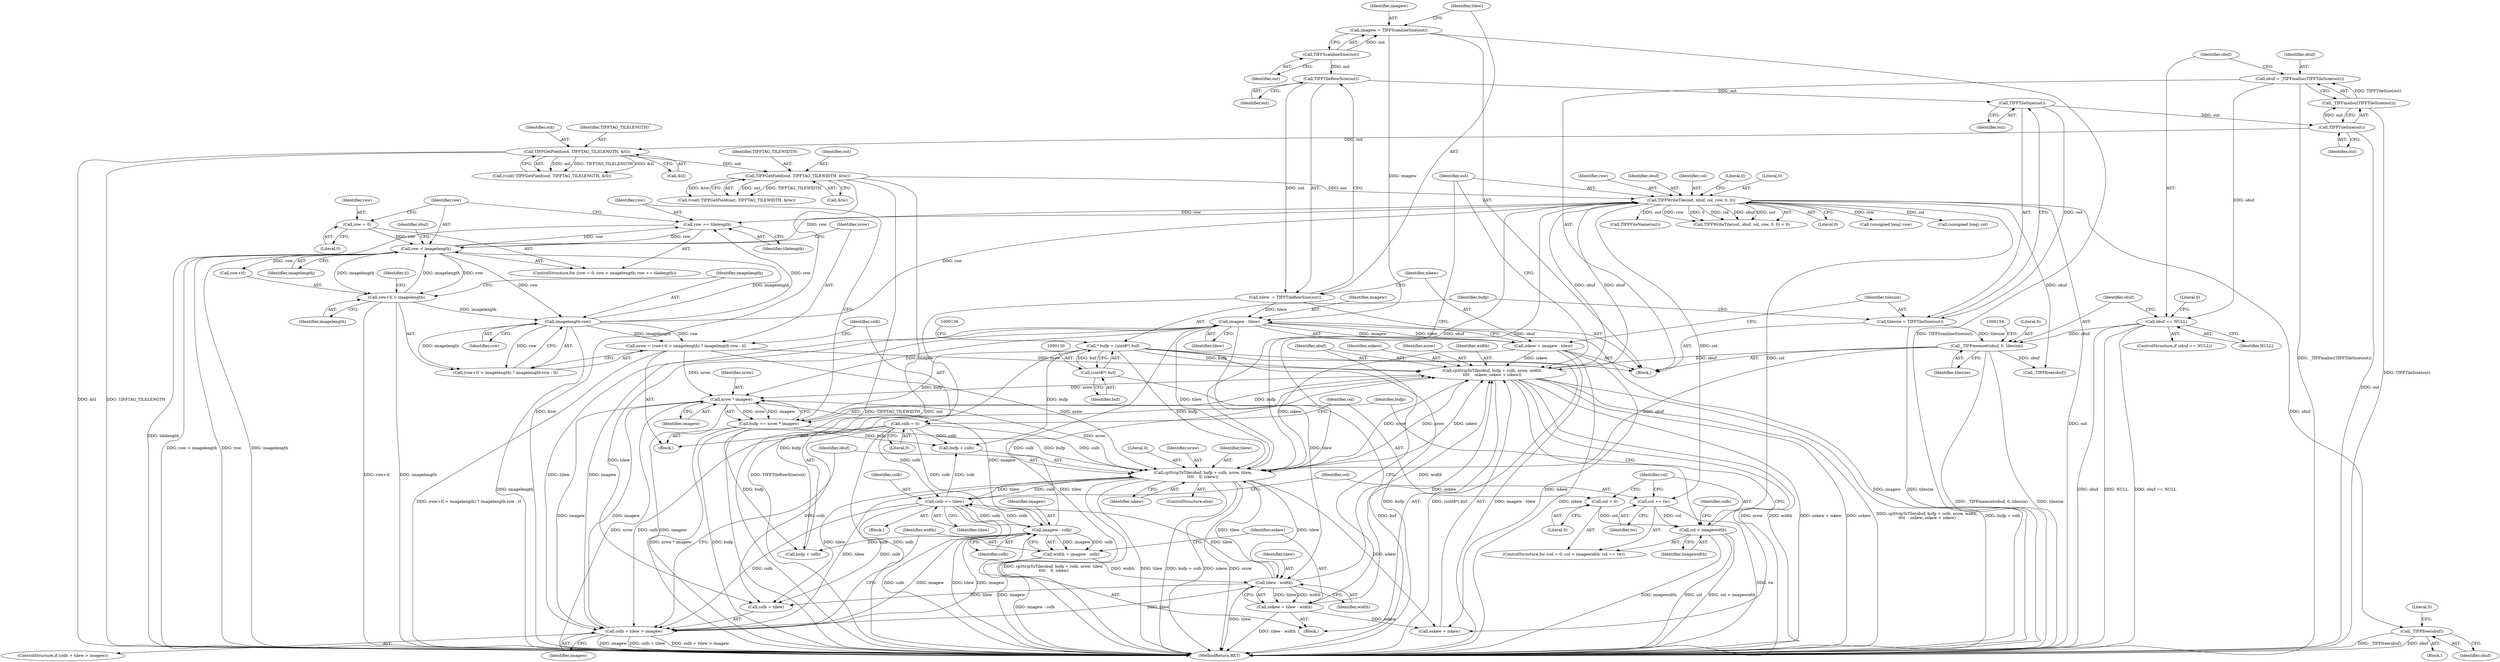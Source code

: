 digraph "1_libtiff_5ad9d8016fbb60109302d558f7edb2cb2a3bb8e3_0@API" {
"1000268" [label="(Call,_TIFFfree(obuf))"];
"1000249" [label="(Call,TIFFWriteTile(out, obuf, col, row, 0, 0))"];
"1000162" [label="(Call,TIFFGetField(out, TIFFTAG_TILEWIDTH, &tw))"];
"1000155" [label="(Call,TIFFGetField(out, TIFFTAG_TILELENGTH, &tl))"];
"1000141" [label="(Call,TIFFTileSize(out))"];
"1000123" [label="(Call,TIFFTileSize(out))"];
"1000112" [label="(Call,TIFFTileRowSize(out))"];
"1000107" [label="(Call,TIFFScanlineSize(out))"];
"1000226" [label="(Call,cpStripToTile(obuf, bufp + colb, nrow, width,\n\t\t\t\t    oskew, oskew + iskew))"];
"1000149" [label="(Call,_TIFFmemset(obuf, 0, tilesize))"];
"1000144" [label="(Call,obuf == NULL)"];
"1000138" [label="(Call,obuf = _TIFFmalloc(TIFFTileSize(out)))"];
"1000140" [label="(Call,_TIFFmalloc(TIFFTileSize(out)))"];
"1000121" [label="(Call,tilesize = TIFFTileSize(out))"];
"1000275" [label="(Call,bufp += nrow * imagew)"];
"1000277" [label="(Call,nrow * imagew)"];
"1000179" [label="(Call,nrow = (row+tl > imagelength) ? imagelength-row : tl)"];
"1000187" [label="(Call,imagelength-row)"];
"1000182" [label="(Call,row+tl > imagelength)"];
"1000171" [label="(Call,row < imagelength)"];
"1000168" [label="(Call,row = 0)"];
"1000174" [label="(Call,row += tilelength)"];
"1000238" [label="(Call,cpStripToTile(obuf, bufp + colb, nrow, tilew,\n\t\t\t\t    0, iskew))"];
"1000127" [label="(Call,* bufp = (uint8*) buf)"];
"1000129" [label="(Call,(uint8*) buf)"];
"1000272" [label="(Call,colb += tilew)"];
"1000223" [label="(Call,tilew - width)"];
"1000117" [label="(Call,imagew - tilew)"];
"1000105" [label="(Call,imagew = TIFFScanlineSize(out))"];
"1000110" [label="(Call,tilew  = TIFFTileRowSize(out))"];
"1000215" [label="(Call,width = imagew - colb)"];
"1000217" [label="(Call,imagew - colb)"];
"1000208" [label="(Call,colb + tilew > imagew)"];
"1000192" [label="(Call,colb = 0)"];
"1000115" [label="(Call,iskew = imagew - tilew)"];
"1000221" [label="(Call,oskew = tilew - width)"];
"1000200" [label="(Call,col < imagewidth)"];
"1000203" [label="(Call,col += tw)"];
"1000197" [label="(Call,col = 0)"];
"1000232" [label="(Identifier,width)"];
"1000217" [label="(Call,imagew - colb)"];
"1000139" [label="(Identifier,obuf)"];
"1000177" [label="(Block,)"];
"1000115" [label="(Call,iskew = imagew - tilew)"];
"1000181" [label="(Call,(row+tl > imagelength) ? imagelength-row : tl)"];
"1000127" [label="(Call,* bufp = (uint8*) buf)"];
"1000272" [label="(Call,colb += tilew)"];
"1000113" [label="(Identifier,out)"];
"1000201" [label="(Identifier,col)"];
"1000268" [label="(Call,_TIFFfree(obuf))"];
"1000149" [label="(Call,_TIFFmemset(obuf, 0, tilesize))"];
"1000206" [label="(Block,)"];
"1000234" [label="(Call,oskew + iskew)"];
"1000209" [label="(Call,colb + tilew)"];
"1000182" [label="(Call,row+tl > imagelength)"];
"1000262" [label="(Call,(unsigned long) col)"];
"1000157" [label="(Identifier,TIFFTAG_TILELENGTH)"];
"1000259" [label="(Call,TIFFFileName(out))"];
"1000131" [label="(Identifier,buf)"];
"1000253" [label="(Identifier,row)"];
"1000248" [label="(Call,TIFFWriteTile(out, obuf, col, row, 0, 0) < 0)"];
"1000221" [label="(Call,oskew = tilew - width)"];
"1000277" [label="(Call,nrow * imagew)"];
"1000219" [label="(Identifier,colb)"];
"1000158" [label="(Call,&tl)"];
"1000199" [label="(Literal,0)"];
"1000239" [label="(Identifier,obuf)"];
"1000183" [label="(Call,row+tl)"];
"1000204" [label="(Identifier,col)"];
"1000238" [label="(Call,cpStripToTile(obuf, bufp + colb, nrow, tilew,\n\t\t\t\t    0, iskew))"];
"1000144" [label="(Call,obuf == NULL)"];
"1000146" [label="(Identifier,NULL)"];
"1000226" [label="(Call,cpStripToTile(obuf, bufp + colb, nrow, width,\n\t\t\t\t    oskew, oskew + iskew))"];
"1000110" [label="(Call,tilew  = TIFFTileRowSize(out))"];
"1000245" [label="(Literal,0)"];
"1000243" [label="(Identifier,nrow)"];
"1000203" [label="(Call,col += tw)"];
"1000233" [label="(Identifier,oskew)"];
"1000196" [label="(ControlStructure,for (col = 0; col < imagewidth; col += tw))"];
"1000255" [label="(Literal,0)"];
"1000187" [label="(Call,imagelength-row)"];
"1000119" [label="(Identifier,tilew)"];
"1000269" [label="(Identifier,obuf)"];
"1000265" [label="(Call,(unsigned long) row)"];
"1000228" [label="(Call,bufp + colb)"];
"1000225" [label="(Identifier,width)"];
"1000190" [label="(Identifier,tl)"];
"1000251" [label="(Identifier,obuf)"];
"1000160" [label="(Call,(void) TIFFGetField(out, TIFFTAG_TILEWIDTH, &tw))"];
"1000129" [label="(Call,(uint8*) buf)"];
"1000174" [label="(Call,row += tilelength)"];
"1000153" [label="(Call,(void) TIFFGetField(out, TIFFTAG_TILELENGTH, &tl))"];
"1000167" [label="(ControlStructure,for (row = 0; row < imagelength; row += tilelength))"];
"1000223" [label="(Call,tilew - width)"];
"1000240" [label="(Call,bufp + colb)"];
"1000170" [label="(Literal,0)"];
"1000168" [label="(Call,row = 0)"];
"1000215" [label="(Call,width = imagew - colb)"];
"1000107" [label="(Call,TIFFScanlineSize(out))"];
"1000188" [label="(Identifier,imagelength)"];
"1000180" [label="(Identifier,nrow)"];
"1000106" [label="(Identifier,imagew)"];
"1000208" [label="(Call,colb + tilew > imagew)"];
"1000275" [label="(Call,bufp += nrow * imagew)"];
"1000252" [label="(Identifier,col)"];
"1000218" [label="(Identifier,imagew)"];
"1000112" [label="(Call,TIFFTileRowSize(out))"];
"1000193" [label="(Identifier,colb)"];
"1000279" [label="(Identifier,imagew)"];
"1000155" [label="(Call,TIFFGetField(out, TIFFTAG_TILELENGTH, &tl))"];
"1000213" [label="(Block,)"];
"1000118" [label="(Identifier,imagew)"];
"1000111" [label="(Identifier,tilew)"];
"1000145" [label="(Identifier,obuf)"];
"1000123" [label="(Call,TIFFTileSize(out))"];
"1000281" [label="(Identifier,obuf)"];
"1000200" [label="(Call,col < imagewidth)"];
"1000162" [label="(Call,TIFFGetField(out, TIFFTAG_TILEWIDTH, &tw))"];
"1000210" [label="(Identifier,colb)"];
"1000276" [label="(Identifier,bufp)"];
"1000117" [label="(Call,imagew - tilew)"];
"1000212" [label="(Identifier,imagew)"];
"1000152" [label="(Identifier,tilesize)"];
"1000273" [label="(Identifier,colb)"];
"1000164" [label="(Identifier,TIFFTAG_TILEWIDTH)"];
"1000205" [label="(Identifier,tw)"];
"1000140" [label="(Call,_TIFFmalloc(TIFFTileSize(out)))"];
"1000192" [label="(Call,colb = 0)"];
"1000124" [label="(Identifier,out)"];
"1000271" [label="(Literal,0)"];
"1000179" [label="(Call,nrow = (row+tl > imagelength) ? imagelength-row : tl)"];
"1000169" [label="(Identifier,row)"];
"1000222" [label="(Identifier,oskew)"];
"1000194" [label="(Literal,0)"];
"1000216" [label="(Identifier,width)"];
"1000207" [label="(ControlStructure,if (colb + tilew > imagew))"];
"1000128" [label="(Identifier,bufp)"];
"1000103" [label="(Block,)"];
"1000278" [label="(Identifier,nrow)"];
"1000175" [label="(Identifier,row)"];
"1000250" [label="(Identifier,out)"];
"1000280" [label="(Call,_TIFFfree(obuf))"];
"1000227" [label="(Identifier,obuf)"];
"1000224" [label="(Identifier,tilew)"];
"1000186" [label="(Identifier,imagelength)"];
"1000138" [label="(Call,obuf = _TIFFmalloc(TIFFTileSize(out)))"];
"1000116" [label="(Identifier,iskew)"];
"1000256" [label="(Literal,0)"];
"1000171" [label="(Call,row < imagelength)"];
"1000156" [label="(Identifier,out)"];
"1000237" [label="(ControlStructure,else)"];
"1000121" [label="(Call,tilesize = TIFFTileSize(out))"];
"1000202" [label="(Identifier,imagewidth)"];
"1000173" [label="(Identifier,imagelength)"];
"1000172" [label="(Identifier,row)"];
"1000246" [label="(Identifier,iskew)"];
"1000198" [label="(Identifier,col)"];
"1000122" [label="(Identifier,tilesize)"];
"1000141" [label="(Call,TIFFTileSize(out))"];
"1000163" [label="(Identifier,out)"];
"1000244" [label="(Identifier,tilew)"];
"1000257" [label="(Block,)"];
"1000148" [label="(Literal,0)"];
"1000176" [label="(Identifier,tilelength)"];
"1000197" [label="(Call,col = 0)"];
"1000105" [label="(Call,imagew = TIFFScanlineSize(out))"];
"1000284" [label="(MethodReturn,RET)"];
"1000231" [label="(Identifier,nrow)"];
"1000189" [label="(Identifier,row)"];
"1000151" [label="(Literal,0)"];
"1000142" [label="(Identifier,out)"];
"1000249" [label="(Call,TIFFWriteTile(out, obuf, col, row, 0, 0))"];
"1000143" [label="(ControlStructure,if (obuf == NULL))"];
"1000165" [label="(Call,&tw)"];
"1000108" [label="(Identifier,out)"];
"1000150" [label="(Identifier,obuf)"];
"1000254" [label="(Literal,0)"];
"1000274" [label="(Identifier,tilew)"];
"1000268" -> "1000257"  [label="AST: "];
"1000268" -> "1000269"  [label="CFG: "];
"1000269" -> "1000268"  [label="AST: "];
"1000271" -> "1000268"  [label="CFG: "];
"1000268" -> "1000284"  [label="DDG: obuf"];
"1000268" -> "1000284"  [label="DDG: _TIFFfree(obuf)"];
"1000249" -> "1000268"  [label="DDG: obuf"];
"1000249" -> "1000248"  [label="AST: "];
"1000249" -> "1000255"  [label="CFG: "];
"1000250" -> "1000249"  [label="AST: "];
"1000251" -> "1000249"  [label="AST: "];
"1000252" -> "1000249"  [label="AST: "];
"1000253" -> "1000249"  [label="AST: "];
"1000254" -> "1000249"  [label="AST: "];
"1000255" -> "1000249"  [label="AST: "];
"1000256" -> "1000249"  [label="CFG: "];
"1000249" -> "1000284"  [label="DDG: out"];
"1000249" -> "1000174"  [label="DDG: row"];
"1000249" -> "1000203"  [label="DDG: col"];
"1000249" -> "1000226"  [label="DDG: obuf"];
"1000249" -> "1000238"  [label="DDG: obuf"];
"1000249" -> "1000248"  [label="DDG: row"];
"1000249" -> "1000248"  [label="DDG: 0"];
"1000249" -> "1000248"  [label="DDG: col"];
"1000249" -> "1000248"  [label="DDG: obuf"];
"1000249" -> "1000248"  [label="DDG: out"];
"1000162" -> "1000249"  [label="DDG: out"];
"1000226" -> "1000249"  [label="DDG: obuf"];
"1000238" -> "1000249"  [label="DDG: obuf"];
"1000200" -> "1000249"  [label="DDG: col"];
"1000187" -> "1000249"  [label="DDG: row"];
"1000171" -> "1000249"  [label="DDG: row"];
"1000249" -> "1000259"  [label="DDG: out"];
"1000249" -> "1000262"  [label="DDG: col"];
"1000249" -> "1000265"  [label="DDG: row"];
"1000249" -> "1000280"  [label="DDG: obuf"];
"1000162" -> "1000160"  [label="AST: "];
"1000162" -> "1000165"  [label="CFG: "];
"1000163" -> "1000162"  [label="AST: "];
"1000164" -> "1000162"  [label="AST: "];
"1000165" -> "1000162"  [label="AST: "];
"1000160" -> "1000162"  [label="CFG: "];
"1000162" -> "1000284"  [label="DDG: TIFFTAG_TILEWIDTH"];
"1000162" -> "1000284"  [label="DDG: out"];
"1000162" -> "1000284"  [label="DDG: &tw"];
"1000162" -> "1000160"  [label="DDG: out"];
"1000162" -> "1000160"  [label="DDG: TIFFTAG_TILEWIDTH"];
"1000162" -> "1000160"  [label="DDG: &tw"];
"1000155" -> "1000162"  [label="DDG: out"];
"1000155" -> "1000153"  [label="AST: "];
"1000155" -> "1000158"  [label="CFG: "];
"1000156" -> "1000155"  [label="AST: "];
"1000157" -> "1000155"  [label="AST: "];
"1000158" -> "1000155"  [label="AST: "];
"1000153" -> "1000155"  [label="CFG: "];
"1000155" -> "1000284"  [label="DDG: TIFFTAG_TILELENGTH"];
"1000155" -> "1000284"  [label="DDG: &tl"];
"1000155" -> "1000153"  [label="DDG: out"];
"1000155" -> "1000153"  [label="DDG: TIFFTAG_TILELENGTH"];
"1000155" -> "1000153"  [label="DDG: &tl"];
"1000141" -> "1000155"  [label="DDG: out"];
"1000141" -> "1000140"  [label="AST: "];
"1000141" -> "1000142"  [label="CFG: "];
"1000142" -> "1000141"  [label="AST: "];
"1000140" -> "1000141"  [label="CFG: "];
"1000141" -> "1000284"  [label="DDG: out"];
"1000141" -> "1000140"  [label="DDG: out"];
"1000123" -> "1000141"  [label="DDG: out"];
"1000123" -> "1000121"  [label="AST: "];
"1000123" -> "1000124"  [label="CFG: "];
"1000124" -> "1000123"  [label="AST: "];
"1000121" -> "1000123"  [label="CFG: "];
"1000123" -> "1000121"  [label="DDG: out"];
"1000112" -> "1000123"  [label="DDG: out"];
"1000112" -> "1000110"  [label="AST: "];
"1000112" -> "1000113"  [label="CFG: "];
"1000113" -> "1000112"  [label="AST: "];
"1000110" -> "1000112"  [label="CFG: "];
"1000112" -> "1000110"  [label="DDG: out"];
"1000107" -> "1000112"  [label="DDG: out"];
"1000107" -> "1000105"  [label="AST: "];
"1000107" -> "1000108"  [label="CFG: "];
"1000108" -> "1000107"  [label="AST: "];
"1000105" -> "1000107"  [label="CFG: "];
"1000107" -> "1000105"  [label="DDG: out"];
"1000226" -> "1000213"  [label="AST: "];
"1000226" -> "1000234"  [label="CFG: "];
"1000227" -> "1000226"  [label="AST: "];
"1000228" -> "1000226"  [label="AST: "];
"1000231" -> "1000226"  [label="AST: "];
"1000232" -> "1000226"  [label="AST: "];
"1000233" -> "1000226"  [label="AST: "];
"1000234" -> "1000226"  [label="AST: "];
"1000250" -> "1000226"  [label="CFG: "];
"1000226" -> "1000284"  [label="DDG: oskew"];
"1000226" -> "1000284"  [label="DDG: cpStripToTile(obuf, bufp + colb, nrow, width,\n\t\t\t\t    oskew, oskew + iskew)"];
"1000226" -> "1000284"  [label="DDG: bufp + colb"];
"1000226" -> "1000284"  [label="DDG: nrow"];
"1000226" -> "1000284"  [label="DDG: width"];
"1000226" -> "1000284"  [label="DDG: oskew + iskew"];
"1000149" -> "1000226"  [label="DDG: obuf"];
"1000275" -> "1000226"  [label="DDG: bufp"];
"1000127" -> "1000226"  [label="DDG: bufp"];
"1000217" -> "1000226"  [label="DDG: colb"];
"1000179" -> "1000226"  [label="DDG: nrow"];
"1000238" -> "1000226"  [label="DDG: nrow"];
"1000238" -> "1000226"  [label="DDG: iskew"];
"1000223" -> "1000226"  [label="DDG: width"];
"1000221" -> "1000226"  [label="DDG: oskew"];
"1000115" -> "1000226"  [label="DDG: iskew"];
"1000226" -> "1000238"  [label="DDG: nrow"];
"1000226" -> "1000277"  [label="DDG: nrow"];
"1000149" -> "1000103"  [label="AST: "];
"1000149" -> "1000152"  [label="CFG: "];
"1000150" -> "1000149"  [label="AST: "];
"1000151" -> "1000149"  [label="AST: "];
"1000152" -> "1000149"  [label="AST: "];
"1000154" -> "1000149"  [label="CFG: "];
"1000149" -> "1000284"  [label="DDG: tilesize"];
"1000149" -> "1000284"  [label="DDG: _TIFFmemset(obuf, 0, tilesize)"];
"1000144" -> "1000149"  [label="DDG: obuf"];
"1000121" -> "1000149"  [label="DDG: tilesize"];
"1000149" -> "1000238"  [label="DDG: obuf"];
"1000149" -> "1000280"  [label="DDG: obuf"];
"1000144" -> "1000143"  [label="AST: "];
"1000144" -> "1000146"  [label="CFG: "];
"1000145" -> "1000144"  [label="AST: "];
"1000146" -> "1000144"  [label="AST: "];
"1000148" -> "1000144"  [label="CFG: "];
"1000150" -> "1000144"  [label="CFG: "];
"1000144" -> "1000284"  [label="DDG: obuf == NULL"];
"1000144" -> "1000284"  [label="DDG: obuf"];
"1000144" -> "1000284"  [label="DDG: NULL"];
"1000138" -> "1000144"  [label="DDG: obuf"];
"1000138" -> "1000103"  [label="AST: "];
"1000138" -> "1000140"  [label="CFG: "];
"1000139" -> "1000138"  [label="AST: "];
"1000140" -> "1000138"  [label="AST: "];
"1000145" -> "1000138"  [label="CFG: "];
"1000138" -> "1000284"  [label="DDG: _TIFFmalloc(TIFFTileSize(out))"];
"1000140" -> "1000138"  [label="DDG: TIFFTileSize(out)"];
"1000140" -> "1000284"  [label="DDG: TIFFTileSize(out)"];
"1000121" -> "1000103"  [label="AST: "];
"1000122" -> "1000121"  [label="AST: "];
"1000128" -> "1000121"  [label="CFG: "];
"1000121" -> "1000284"  [label="DDG: tilesize"];
"1000275" -> "1000177"  [label="AST: "];
"1000275" -> "1000277"  [label="CFG: "];
"1000276" -> "1000275"  [label="AST: "];
"1000277" -> "1000275"  [label="AST: "];
"1000175" -> "1000275"  [label="CFG: "];
"1000275" -> "1000284"  [label="DDG: bufp"];
"1000275" -> "1000284"  [label="DDG: nrow * imagew"];
"1000275" -> "1000228"  [label="DDG: bufp"];
"1000275" -> "1000238"  [label="DDG: bufp"];
"1000275" -> "1000240"  [label="DDG: bufp"];
"1000277" -> "1000275"  [label="DDG: nrow"];
"1000277" -> "1000275"  [label="DDG: imagew"];
"1000127" -> "1000275"  [label="DDG: bufp"];
"1000277" -> "1000279"  [label="CFG: "];
"1000278" -> "1000277"  [label="AST: "];
"1000279" -> "1000277"  [label="AST: "];
"1000277" -> "1000284"  [label="DDG: nrow"];
"1000277" -> "1000284"  [label="DDG: imagew"];
"1000277" -> "1000208"  [label="DDG: imagew"];
"1000179" -> "1000277"  [label="DDG: nrow"];
"1000238" -> "1000277"  [label="DDG: nrow"];
"1000217" -> "1000277"  [label="DDG: imagew"];
"1000117" -> "1000277"  [label="DDG: imagew"];
"1000208" -> "1000277"  [label="DDG: imagew"];
"1000179" -> "1000177"  [label="AST: "];
"1000179" -> "1000181"  [label="CFG: "];
"1000180" -> "1000179"  [label="AST: "];
"1000181" -> "1000179"  [label="AST: "];
"1000193" -> "1000179"  [label="CFG: "];
"1000179" -> "1000284"  [label="DDG: (row+tl > imagelength) ? imagelength-row : tl"];
"1000187" -> "1000179"  [label="DDG: imagelength"];
"1000187" -> "1000179"  [label="DDG: row"];
"1000179" -> "1000238"  [label="DDG: nrow"];
"1000187" -> "1000181"  [label="AST: "];
"1000187" -> "1000189"  [label="CFG: "];
"1000188" -> "1000187"  [label="AST: "];
"1000189" -> "1000187"  [label="AST: "];
"1000181" -> "1000187"  [label="CFG: "];
"1000187" -> "1000284"  [label="DDG: imagelength"];
"1000187" -> "1000171"  [label="DDG: imagelength"];
"1000187" -> "1000174"  [label="DDG: row"];
"1000187" -> "1000181"  [label="DDG: imagelength"];
"1000187" -> "1000181"  [label="DDG: row"];
"1000182" -> "1000187"  [label="DDG: imagelength"];
"1000171" -> "1000187"  [label="DDG: row"];
"1000182" -> "1000181"  [label="AST: "];
"1000182" -> "1000186"  [label="CFG: "];
"1000183" -> "1000182"  [label="AST: "];
"1000186" -> "1000182"  [label="AST: "];
"1000188" -> "1000182"  [label="CFG: "];
"1000190" -> "1000182"  [label="CFG: "];
"1000182" -> "1000284"  [label="DDG: imagelength"];
"1000182" -> "1000284"  [label="DDG: row+tl"];
"1000182" -> "1000171"  [label="DDG: imagelength"];
"1000171" -> "1000182"  [label="DDG: row"];
"1000171" -> "1000182"  [label="DDG: imagelength"];
"1000171" -> "1000167"  [label="AST: "];
"1000171" -> "1000173"  [label="CFG: "];
"1000172" -> "1000171"  [label="AST: "];
"1000173" -> "1000171"  [label="AST: "];
"1000180" -> "1000171"  [label="CFG: "];
"1000281" -> "1000171"  [label="CFG: "];
"1000171" -> "1000284"  [label="DDG: row"];
"1000171" -> "1000284"  [label="DDG: imagelength"];
"1000171" -> "1000284"  [label="DDG: row < imagelength"];
"1000168" -> "1000171"  [label="DDG: row"];
"1000174" -> "1000171"  [label="DDG: row"];
"1000171" -> "1000174"  [label="DDG: row"];
"1000171" -> "1000183"  [label="DDG: row"];
"1000168" -> "1000167"  [label="AST: "];
"1000168" -> "1000170"  [label="CFG: "];
"1000169" -> "1000168"  [label="AST: "];
"1000170" -> "1000168"  [label="AST: "];
"1000172" -> "1000168"  [label="CFG: "];
"1000174" -> "1000167"  [label="AST: "];
"1000174" -> "1000176"  [label="CFG: "];
"1000175" -> "1000174"  [label="AST: "];
"1000176" -> "1000174"  [label="AST: "];
"1000172" -> "1000174"  [label="CFG: "];
"1000174" -> "1000284"  [label="DDG: tilelength"];
"1000238" -> "1000237"  [label="AST: "];
"1000238" -> "1000246"  [label="CFG: "];
"1000239" -> "1000238"  [label="AST: "];
"1000240" -> "1000238"  [label="AST: "];
"1000243" -> "1000238"  [label="AST: "];
"1000244" -> "1000238"  [label="AST: "];
"1000245" -> "1000238"  [label="AST: "];
"1000246" -> "1000238"  [label="AST: "];
"1000250" -> "1000238"  [label="CFG: "];
"1000238" -> "1000284"  [label="DDG: bufp + colb"];
"1000238" -> "1000284"  [label="DDG: cpStripToTile(obuf, bufp + colb, nrow, tilew,\n\t\t\t\t    0, iskew)"];
"1000238" -> "1000284"  [label="DDG: tilew"];
"1000238" -> "1000284"  [label="DDG: iskew"];
"1000238" -> "1000284"  [label="DDG: nrow"];
"1000238" -> "1000208"  [label="DDG: tilew"];
"1000238" -> "1000209"  [label="DDG: tilew"];
"1000238" -> "1000223"  [label="DDG: tilew"];
"1000238" -> "1000234"  [label="DDG: iskew"];
"1000127" -> "1000238"  [label="DDG: bufp"];
"1000272" -> "1000238"  [label="DDG: colb"];
"1000192" -> "1000238"  [label="DDG: colb"];
"1000117" -> "1000238"  [label="DDG: tilew"];
"1000223" -> "1000238"  [label="DDG: tilew"];
"1000115" -> "1000238"  [label="DDG: iskew"];
"1000238" -> "1000272"  [label="DDG: tilew"];
"1000127" -> "1000103"  [label="AST: "];
"1000127" -> "1000129"  [label="CFG: "];
"1000128" -> "1000127"  [label="AST: "];
"1000129" -> "1000127"  [label="AST: "];
"1000136" -> "1000127"  [label="CFG: "];
"1000127" -> "1000284"  [label="DDG: (uint8*) buf"];
"1000127" -> "1000284"  [label="DDG: bufp"];
"1000129" -> "1000127"  [label="DDG: buf"];
"1000127" -> "1000228"  [label="DDG: bufp"];
"1000127" -> "1000240"  [label="DDG: bufp"];
"1000129" -> "1000131"  [label="CFG: "];
"1000130" -> "1000129"  [label="AST: "];
"1000131" -> "1000129"  [label="AST: "];
"1000129" -> "1000284"  [label="DDG: buf"];
"1000272" -> "1000206"  [label="AST: "];
"1000272" -> "1000274"  [label="CFG: "];
"1000273" -> "1000272"  [label="AST: "];
"1000274" -> "1000272"  [label="AST: "];
"1000204" -> "1000272"  [label="CFG: "];
"1000272" -> "1000284"  [label="DDG: tilew"];
"1000272" -> "1000284"  [label="DDG: colb"];
"1000272" -> "1000208"  [label="DDG: colb"];
"1000272" -> "1000209"  [label="DDG: colb"];
"1000272" -> "1000217"  [label="DDG: colb"];
"1000272" -> "1000240"  [label="DDG: colb"];
"1000223" -> "1000272"  [label="DDG: tilew"];
"1000217" -> "1000272"  [label="DDG: colb"];
"1000192" -> "1000272"  [label="DDG: colb"];
"1000223" -> "1000221"  [label="AST: "];
"1000223" -> "1000225"  [label="CFG: "];
"1000224" -> "1000223"  [label="AST: "];
"1000225" -> "1000223"  [label="AST: "];
"1000221" -> "1000223"  [label="CFG: "];
"1000223" -> "1000284"  [label="DDG: tilew"];
"1000223" -> "1000208"  [label="DDG: tilew"];
"1000223" -> "1000209"  [label="DDG: tilew"];
"1000223" -> "1000221"  [label="DDG: tilew"];
"1000223" -> "1000221"  [label="DDG: width"];
"1000117" -> "1000223"  [label="DDG: tilew"];
"1000215" -> "1000223"  [label="DDG: width"];
"1000117" -> "1000115"  [label="AST: "];
"1000117" -> "1000119"  [label="CFG: "];
"1000118" -> "1000117"  [label="AST: "];
"1000119" -> "1000117"  [label="AST: "];
"1000115" -> "1000117"  [label="CFG: "];
"1000117" -> "1000284"  [label="DDG: imagew"];
"1000117" -> "1000284"  [label="DDG: tilew"];
"1000117" -> "1000115"  [label="DDG: imagew"];
"1000117" -> "1000115"  [label="DDG: tilew"];
"1000105" -> "1000117"  [label="DDG: imagew"];
"1000110" -> "1000117"  [label="DDG: tilew"];
"1000117" -> "1000208"  [label="DDG: tilew"];
"1000117" -> "1000208"  [label="DDG: imagew"];
"1000117" -> "1000209"  [label="DDG: tilew"];
"1000105" -> "1000103"  [label="AST: "];
"1000106" -> "1000105"  [label="AST: "];
"1000111" -> "1000105"  [label="CFG: "];
"1000105" -> "1000284"  [label="DDG: TIFFScanlineSize(out)"];
"1000110" -> "1000103"  [label="AST: "];
"1000111" -> "1000110"  [label="AST: "];
"1000116" -> "1000110"  [label="CFG: "];
"1000110" -> "1000284"  [label="DDG: TIFFTileRowSize(out)"];
"1000215" -> "1000213"  [label="AST: "];
"1000215" -> "1000217"  [label="CFG: "];
"1000216" -> "1000215"  [label="AST: "];
"1000217" -> "1000215"  [label="AST: "];
"1000222" -> "1000215"  [label="CFG: "];
"1000215" -> "1000284"  [label="DDG: imagew - colb"];
"1000217" -> "1000215"  [label="DDG: imagew"];
"1000217" -> "1000215"  [label="DDG: colb"];
"1000217" -> "1000219"  [label="CFG: "];
"1000218" -> "1000217"  [label="AST: "];
"1000219" -> "1000217"  [label="AST: "];
"1000217" -> "1000284"  [label="DDG: imagew"];
"1000217" -> "1000208"  [label="DDG: imagew"];
"1000208" -> "1000217"  [label="DDG: imagew"];
"1000192" -> "1000217"  [label="DDG: colb"];
"1000217" -> "1000228"  [label="DDG: colb"];
"1000208" -> "1000207"  [label="AST: "];
"1000208" -> "1000212"  [label="CFG: "];
"1000209" -> "1000208"  [label="AST: "];
"1000212" -> "1000208"  [label="AST: "];
"1000216" -> "1000208"  [label="CFG: "];
"1000239" -> "1000208"  [label="CFG: "];
"1000208" -> "1000284"  [label="DDG: colb + tilew"];
"1000208" -> "1000284"  [label="DDG: colb + tilew > imagew"];
"1000208" -> "1000284"  [label="DDG: imagew"];
"1000192" -> "1000208"  [label="DDG: colb"];
"1000192" -> "1000177"  [label="AST: "];
"1000192" -> "1000194"  [label="CFG: "];
"1000193" -> "1000192"  [label="AST: "];
"1000194" -> "1000192"  [label="AST: "];
"1000198" -> "1000192"  [label="CFG: "];
"1000192" -> "1000284"  [label="DDG: colb"];
"1000192" -> "1000209"  [label="DDG: colb"];
"1000192" -> "1000240"  [label="DDG: colb"];
"1000115" -> "1000103"  [label="AST: "];
"1000116" -> "1000115"  [label="AST: "];
"1000122" -> "1000115"  [label="CFG: "];
"1000115" -> "1000284"  [label="DDG: imagew - tilew"];
"1000115" -> "1000284"  [label="DDG: iskew"];
"1000115" -> "1000234"  [label="DDG: iskew"];
"1000221" -> "1000213"  [label="AST: "];
"1000222" -> "1000221"  [label="AST: "];
"1000227" -> "1000221"  [label="CFG: "];
"1000221" -> "1000284"  [label="DDG: tilew - width"];
"1000221" -> "1000234"  [label="DDG: oskew"];
"1000200" -> "1000196"  [label="AST: "];
"1000200" -> "1000202"  [label="CFG: "];
"1000201" -> "1000200"  [label="AST: "];
"1000202" -> "1000200"  [label="AST: "];
"1000210" -> "1000200"  [label="CFG: "];
"1000276" -> "1000200"  [label="CFG: "];
"1000200" -> "1000284"  [label="DDG: col"];
"1000200" -> "1000284"  [label="DDG: col < imagewidth"];
"1000200" -> "1000284"  [label="DDG: imagewidth"];
"1000203" -> "1000200"  [label="DDG: col"];
"1000197" -> "1000200"  [label="DDG: col"];
"1000203" -> "1000196"  [label="AST: "];
"1000203" -> "1000205"  [label="CFG: "];
"1000204" -> "1000203"  [label="AST: "];
"1000205" -> "1000203"  [label="AST: "];
"1000201" -> "1000203"  [label="CFG: "];
"1000203" -> "1000284"  [label="DDG: tw"];
"1000197" -> "1000196"  [label="AST: "];
"1000197" -> "1000199"  [label="CFG: "];
"1000198" -> "1000197"  [label="AST: "];
"1000199" -> "1000197"  [label="AST: "];
"1000201" -> "1000197"  [label="CFG: "];
}
